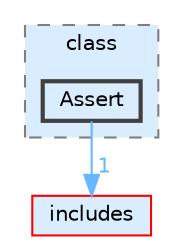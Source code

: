 digraph "lib/class/Assert"
{
 // LATEX_PDF_SIZE
  bgcolor="transparent";
  edge [fontname=Helvetica,fontsize=10,labelfontname=Helvetica,labelfontsize=10];
  node [fontname=Helvetica,fontsize=10,shape=box,height=0.2,width=0.4];
  compound=true
  subgraph clusterdir_285d619cbfa84c6430bdb6c8ccfd6309 {
    graph [ bgcolor="#daedff", pencolor="grey50", label="class", fontname=Helvetica,fontsize=10 style="filled,dashed", URL="dir_285d619cbfa84c6430bdb6c8ccfd6309.html",tooltip=""]
  dir_982617a544357fbc7f287aaa748ce7ba [label="Assert", fillcolor="#daedff", color="grey25", style="filled,bold", URL="dir_982617a544357fbc7f287aaa748ce7ba.html",tooltip=""];
  }
  dir_09e761304027c904456130627fd4dcf5 [label="includes", fillcolor="#daedff", color="red", style="filled", URL="dir_09e761304027c904456130627fd4dcf5.html",tooltip=""];
  dir_982617a544357fbc7f287aaa748ce7ba->dir_09e761304027c904456130627fd4dcf5 [headlabel="1", labeldistance=1.5 headhref="dir_000002_000015.html" href="dir_000002_000015.html" color="steelblue1" fontcolor="steelblue1"];
}
